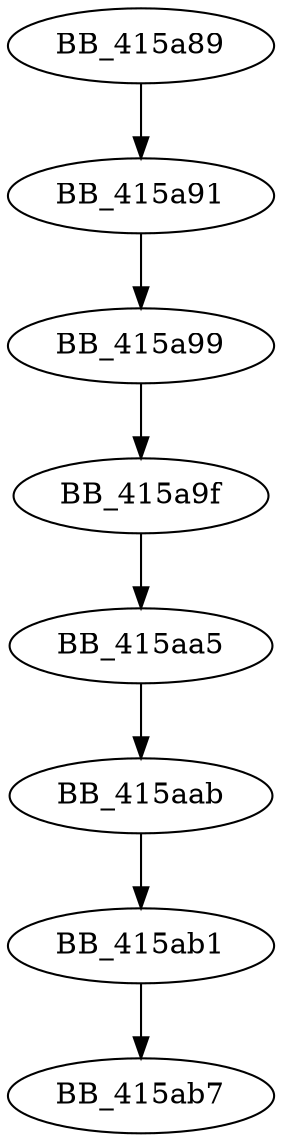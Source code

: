 DiGraph __init_pointers{
BB_415a89->BB_415a91
BB_415a91->BB_415a99
BB_415a99->BB_415a9f
BB_415a9f->BB_415aa5
BB_415aa5->BB_415aab
BB_415aab->BB_415ab1
BB_415ab1->BB_415ab7
}
